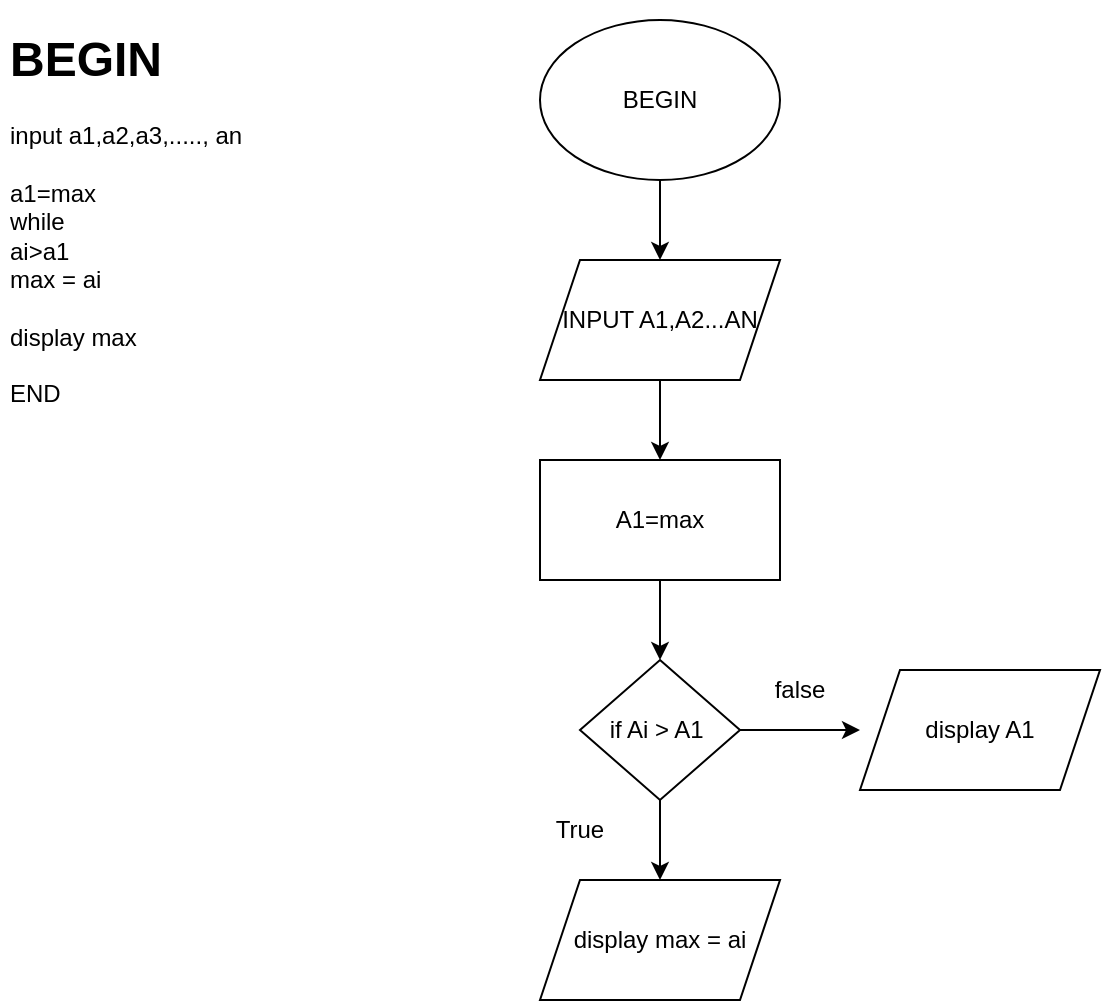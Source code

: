 <mxfile version="17.2.5" type="device"><diagram id="zIqCf21vQY5JNNcL0NuF" name="Page-1"><mxGraphModel dx="807" dy="535" grid="1" gridSize="10" guides="1" tooltips="1" connect="1" arrows="1" fold="1" page="1" pageScale="1" pageWidth="827" pageHeight="1169" math="0" shadow="0"><root><mxCell id="0"/><mxCell id="1" parent="0"/><mxCell id="VP7cPZQu8CAj-i4gc1NA-1" value="&lt;h1&gt;BEGIN&lt;/h1&gt;&lt;div&gt;input a1,a2,a3,....., an&lt;/div&gt;&lt;div&gt;&lt;br&gt;&lt;/div&gt;&lt;div&gt;a1=max&lt;/div&gt;&lt;div&gt;while&lt;/div&gt;&lt;div&gt;ai&amp;gt;a1&amp;nbsp;&lt;/div&gt;&lt;div&gt;max = ai&lt;/div&gt;&lt;div&gt;&lt;br&gt;&lt;/div&gt;&lt;div&gt;display max&lt;/div&gt;&lt;div&gt;&lt;br&gt;&lt;/div&gt;&lt;div&gt;END&lt;/div&gt;&lt;div&gt;&lt;br&gt;&lt;/div&gt;" style="text;html=1;strokeColor=none;fillColor=none;spacing=5;spacingTop=-20;whiteSpace=wrap;overflow=hidden;rounded=0;" vertex="1" parent="1"><mxGeometry x="50" y="20" width="170" height="200" as="geometry"/></mxCell><mxCell id="VP7cPZQu8CAj-i4gc1NA-4" style="edgeStyle=orthogonalEdgeStyle;rounded=0;orthogonalLoop=1;jettySize=auto;html=1;" edge="1" parent="1" source="VP7cPZQu8CAj-i4gc1NA-2" target="VP7cPZQu8CAj-i4gc1NA-3"><mxGeometry relative="1" as="geometry"/></mxCell><mxCell id="VP7cPZQu8CAj-i4gc1NA-2" value="BEGIN" style="ellipse;whiteSpace=wrap;html=1;" vertex="1" parent="1"><mxGeometry x="320" y="20" width="120" height="80" as="geometry"/></mxCell><mxCell id="VP7cPZQu8CAj-i4gc1NA-6" style="edgeStyle=orthogonalEdgeStyle;rounded=0;orthogonalLoop=1;jettySize=auto;html=1;entryX=0.5;entryY=0;entryDx=0;entryDy=0;" edge="1" parent="1" source="VP7cPZQu8CAj-i4gc1NA-3" target="VP7cPZQu8CAj-i4gc1NA-5"><mxGeometry relative="1" as="geometry"/></mxCell><mxCell id="VP7cPZQu8CAj-i4gc1NA-3" value="INPUT A1,A2...AN" style="shape=parallelogram;perimeter=parallelogramPerimeter;whiteSpace=wrap;html=1;fixedSize=1;" vertex="1" parent="1"><mxGeometry x="320" y="140" width="120" height="60" as="geometry"/></mxCell><mxCell id="VP7cPZQu8CAj-i4gc1NA-8" style="edgeStyle=orthogonalEdgeStyle;rounded=0;orthogonalLoop=1;jettySize=auto;html=1;entryX=0.5;entryY=0;entryDx=0;entryDy=0;" edge="1" parent="1" source="VP7cPZQu8CAj-i4gc1NA-5"><mxGeometry relative="1" as="geometry"><mxPoint x="380" y="340" as="targetPoint"/></mxGeometry></mxCell><mxCell id="VP7cPZQu8CAj-i4gc1NA-5" value="A1=max" style="rounded=0;whiteSpace=wrap;html=1;" vertex="1" parent="1"><mxGeometry x="320" y="240" width="120" height="60" as="geometry"/></mxCell><mxCell id="VP7cPZQu8CAj-i4gc1NA-10" style="edgeStyle=orthogonalEdgeStyle;rounded=0;orthogonalLoop=1;jettySize=auto;html=1;" edge="1" parent="1" source="VP7cPZQu8CAj-i4gc1NA-9"><mxGeometry relative="1" as="geometry"><mxPoint x="380" y="450" as="targetPoint"/></mxGeometry></mxCell><mxCell id="VP7cPZQu8CAj-i4gc1NA-13" style="edgeStyle=orthogonalEdgeStyle;rounded=0;orthogonalLoop=1;jettySize=auto;html=1;exitX=1;exitY=0.5;exitDx=0;exitDy=0;" edge="1" parent="1" source="VP7cPZQu8CAj-i4gc1NA-9"><mxGeometry relative="1" as="geometry"><mxPoint x="480" y="375" as="targetPoint"/></mxGeometry></mxCell><mxCell id="VP7cPZQu8CAj-i4gc1NA-9" value="if Ai &amp;gt; A1&amp;nbsp;" style="rhombus;whiteSpace=wrap;html=1;" vertex="1" parent="1"><mxGeometry x="340" y="340" width="80" height="70" as="geometry"/></mxCell><mxCell id="VP7cPZQu8CAj-i4gc1NA-12" value="True" style="text;html=1;strokeColor=none;fillColor=none;align=center;verticalAlign=middle;whiteSpace=wrap;rounded=0;" vertex="1" parent="1"><mxGeometry x="310" y="410" width="60" height="30" as="geometry"/></mxCell><mxCell id="VP7cPZQu8CAj-i4gc1NA-15" value="false" style="text;html=1;strokeColor=none;fillColor=none;align=center;verticalAlign=middle;whiteSpace=wrap;rounded=0;" vertex="1" parent="1"><mxGeometry x="420" y="340" width="60" height="30" as="geometry"/></mxCell><mxCell id="VP7cPZQu8CAj-i4gc1NA-16" value="display A1" style="shape=parallelogram;perimeter=parallelogramPerimeter;whiteSpace=wrap;html=1;fixedSize=1;" vertex="1" parent="1"><mxGeometry x="480" y="345" width="120" height="60" as="geometry"/></mxCell><mxCell id="VP7cPZQu8CAj-i4gc1NA-17" value="display max = ai" style="shape=parallelogram;perimeter=parallelogramPerimeter;whiteSpace=wrap;html=1;fixedSize=1;" vertex="1" parent="1"><mxGeometry x="320" y="450" width="120" height="60" as="geometry"/></mxCell></root></mxGraphModel></diagram></mxfile>